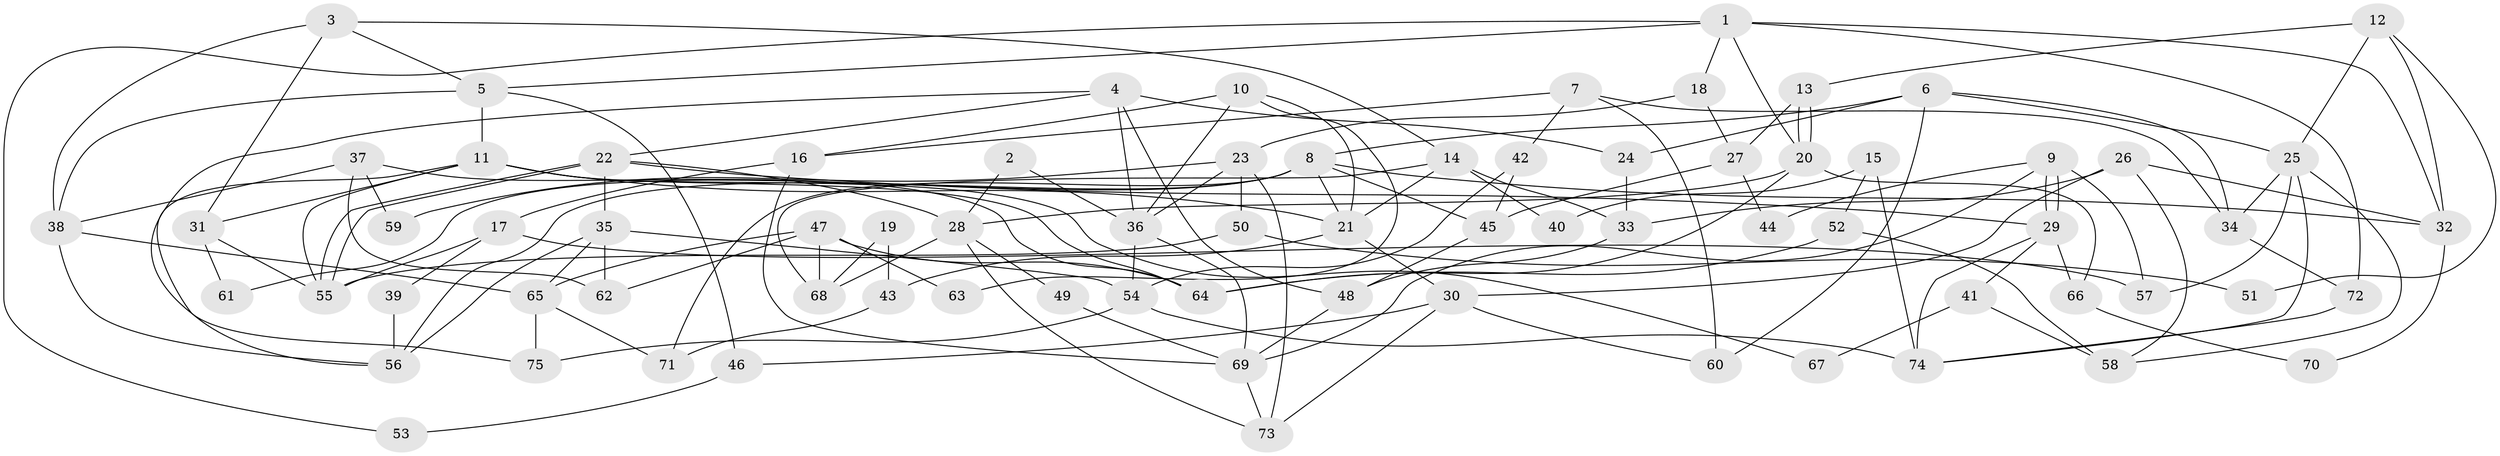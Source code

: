 // Generated by graph-tools (version 1.1) at 2025/50/03/09/25 03:50:07]
// undirected, 75 vertices, 150 edges
graph export_dot {
graph [start="1"]
  node [color=gray90,style=filled];
  1;
  2;
  3;
  4;
  5;
  6;
  7;
  8;
  9;
  10;
  11;
  12;
  13;
  14;
  15;
  16;
  17;
  18;
  19;
  20;
  21;
  22;
  23;
  24;
  25;
  26;
  27;
  28;
  29;
  30;
  31;
  32;
  33;
  34;
  35;
  36;
  37;
  38;
  39;
  40;
  41;
  42;
  43;
  44;
  45;
  46;
  47;
  48;
  49;
  50;
  51;
  52;
  53;
  54;
  55;
  56;
  57;
  58;
  59;
  60;
  61;
  62;
  63;
  64;
  65;
  66;
  67;
  68;
  69;
  70;
  71;
  72;
  73;
  74;
  75;
  1 -- 32;
  1 -- 5;
  1 -- 18;
  1 -- 20;
  1 -- 53;
  1 -- 72;
  2 -- 28;
  2 -- 36;
  3 -- 38;
  3 -- 31;
  3 -- 5;
  3 -- 14;
  4 -- 36;
  4 -- 75;
  4 -- 22;
  4 -- 24;
  4 -- 48;
  5 -- 11;
  5 -- 38;
  5 -- 46;
  6 -- 8;
  6 -- 60;
  6 -- 24;
  6 -- 25;
  6 -- 34;
  7 -- 16;
  7 -- 34;
  7 -- 42;
  7 -- 60;
  8 -- 56;
  8 -- 45;
  8 -- 21;
  8 -- 32;
  8 -- 61;
  8 -- 71;
  9 -- 29;
  9 -- 29;
  9 -- 69;
  9 -- 44;
  9 -- 57;
  10 -- 36;
  10 -- 21;
  10 -- 16;
  10 -- 63;
  11 -- 64;
  11 -- 21;
  11 -- 31;
  11 -- 55;
  11 -- 56;
  11 -- 67;
  12 -- 25;
  12 -- 13;
  12 -- 32;
  12 -- 51;
  13 -- 20;
  13 -- 20;
  13 -- 27;
  14 -- 33;
  14 -- 21;
  14 -- 40;
  14 -- 68;
  15 -- 52;
  15 -- 74;
  15 -- 40;
  16 -- 17;
  16 -- 69;
  17 -- 55;
  17 -- 57;
  17 -- 39;
  18 -- 23;
  18 -- 27;
  19 -- 43;
  19 -- 68;
  20 -- 28;
  20 -- 64;
  20 -- 66;
  21 -- 30;
  21 -- 43;
  22 -- 55;
  22 -- 55;
  22 -- 28;
  22 -- 29;
  22 -- 35;
  23 -- 73;
  23 -- 36;
  23 -- 50;
  23 -- 59;
  24 -- 33;
  25 -- 34;
  25 -- 57;
  25 -- 58;
  25 -- 74;
  26 -- 30;
  26 -- 32;
  26 -- 33;
  26 -- 58;
  27 -- 45;
  27 -- 44;
  28 -- 49;
  28 -- 68;
  28 -- 73;
  29 -- 41;
  29 -- 66;
  29 -- 74;
  30 -- 73;
  30 -- 46;
  30 -- 60;
  31 -- 55;
  31 -- 61;
  32 -- 70;
  33 -- 48;
  34 -- 72;
  35 -- 65;
  35 -- 54;
  35 -- 56;
  35 -- 62;
  36 -- 54;
  36 -- 69;
  37 -- 62;
  37 -- 38;
  37 -- 59;
  37 -- 64;
  38 -- 56;
  38 -- 65;
  39 -- 56;
  41 -- 58;
  41 -- 67;
  42 -- 54;
  42 -- 45;
  43 -- 71;
  45 -- 48;
  46 -- 53;
  47 -- 68;
  47 -- 64;
  47 -- 62;
  47 -- 63;
  47 -- 65;
  48 -- 69;
  49 -- 69;
  50 -- 55;
  50 -- 51;
  52 -- 64;
  52 -- 58;
  54 -- 74;
  54 -- 75;
  65 -- 71;
  65 -- 75;
  66 -- 70;
  69 -- 73;
  72 -- 74;
}
